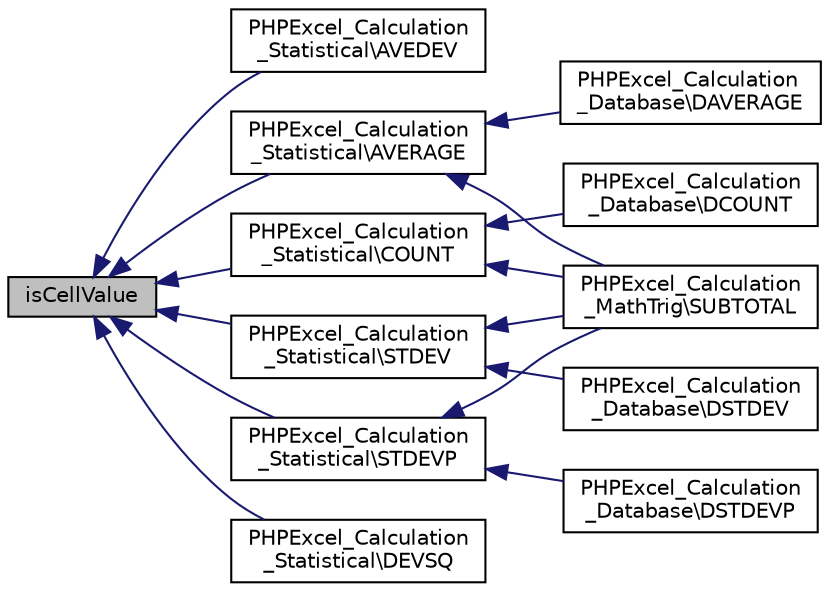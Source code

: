 digraph "isCellValue"
{
  edge [fontname="Helvetica",fontsize="10",labelfontname="Helvetica",labelfontsize="10"];
  node [fontname="Helvetica",fontsize="10",shape=record];
  rankdir="LR";
  Node452 [label="isCellValue",height=0.2,width=0.4,color="black", fillcolor="grey75", style="filled", fontcolor="black"];
  Node452 -> Node453 [dir="back",color="midnightblue",fontsize="10",style="solid",fontname="Helvetica"];
  Node453 [label="PHPExcel_Calculation\l_Statistical\\AVEDEV",height=0.2,width=0.4,color="black", fillcolor="white", style="filled",URL="$class_p_h_p_excel___calculation___statistical.html#a81f54874286d08a0fe5567ba181db106"];
  Node452 -> Node454 [dir="back",color="midnightblue",fontsize="10",style="solid",fontname="Helvetica"];
  Node454 [label="PHPExcel_Calculation\l_Statistical\\AVERAGE",height=0.2,width=0.4,color="black", fillcolor="white", style="filled",URL="$class_p_h_p_excel___calculation___statistical.html#aa0bdeecbec2bd1bfe81efd35aec58d2c"];
  Node454 -> Node455 [dir="back",color="midnightblue",fontsize="10",style="solid",fontname="Helvetica"];
  Node455 [label="PHPExcel_Calculation\l_Database\\DAVERAGE",height=0.2,width=0.4,color="black", fillcolor="white", style="filled",URL="$class_p_h_p_excel___calculation___database.html#ae6b7487cfdef582b5fb63b6c6c680f03"];
  Node454 -> Node456 [dir="back",color="midnightblue",fontsize="10",style="solid",fontname="Helvetica"];
  Node456 [label="PHPExcel_Calculation\l_MathTrig\\SUBTOTAL",height=0.2,width=0.4,color="black", fillcolor="white", style="filled",URL="$class_p_h_p_excel___calculation___math_trig.html#a2cd50b7ac6e844f6edc43ee7138a6d3c"];
  Node452 -> Node457 [dir="back",color="midnightblue",fontsize="10",style="solid",fontname="Helvetica"];
  Node457 [label="PHPExcel_Calculation\l_Statistical\\COUNT",height=0.2,width=0.4,color="black", fillcolor="white", style="filled",URL="$class_p_h_p_excel___calculation___statistical.html#ad2a07df65e397b11dfb293be3e7d9de2"];
  Node457 -> Node458 [dir="back",color="midnightblue",fontsize="10",style="solid",fontname="Helvetica"];
  Node458 [label="PHPExcel_Calculation\l_Database\\DCOUNT",height=0.2,width=0.4,color="black", fillcolor="white", style="filled",URL="$class_p_h_p_excel___calculation___database.html#aa379b585e6a4dd6664e3f083295f0fb4"];
  Node457 -> Node456 [dir="back",color="midnightblue",fontsize="10",style="solid",fontname="Helvetica"];
  Node452 -> Node459 [dir="back",color="midnightblue",fontsize="10",style="solid",fontname="Helvetica"];
  Node459 [label="PHPExcel_Calculation\l_Statistical\\DEVSQ",height=0.2,width=0.4,color="black", fillcolor="white", style="filled",URL="$class_p_h_p_excel___calculation___statistical.html#a2431bc60f9b1f272c6c0865e6818d4f8"];
  Node452 -> Node460 [dir="back",color="midnightblue",fontsize="10",style="solid",fontname="Helvetica"];
  Node460 [label="PHPExcel_Calculation\l_Statistical\\STDEV",height=0.2,width=0.4,color="black", fillcolor="white", style="filled",URL="$class_p_h_p_excel___calculation___statistical.html#af0d983ba4377112d039b24f6f7f72cdb"];
  Node460 -> Node461 [dir="back",color="midnightblue",fontsize="10",style="solid",fontname="Helvetica"];
  Node461 [label="PHPExcel_Calculation\l_Database\\DSTDEV",height=0.2,width=0.4,color="black", fillcolor="white", style="filled",URL="$class_p_h_p_excel___calculation___database.html#a6bf57c72f66f55fc879e2116cc037143"];
  Node460 -> Node456 [dir="back",color="midnightblue",fontsize="10",style="solid",fontname="Helvetica"];
  Node452 -> Node462 [dir="back",color="midnightblue",fontsize="10",style="solid",fontname="Helvetica"];
  Node462 [label="PHPExcel_Calculation\l_Statistical\\STDEVP",height=0.2,width=0.4,color="black", fillcolor="white", style="filled",URL="$class_p_h_p_excel___calculation___statistical.html#a1078483bf68e8556e4cf5b64400b8ea0"];
  Node462 -> Node463 [dir="back",color="midnightblue",fontsize="10",style="solid",fontname="Helvetica"];
  Node463 [label="PHPExcel_Calculation\l_Database\\DSTDEVP",height=0.2,width=0.4,color="black", fillcolor="white", style="filled",URL="$class_p_h_p_excel___calculation___database.html#aeafa2a3ca6acb5c7d8c42b34432d6aa0"];
  Node462 -> Node456 [dir="back",color="midnightblue",fontsize="10",style="solid",fontname="Helvetica"];
}
